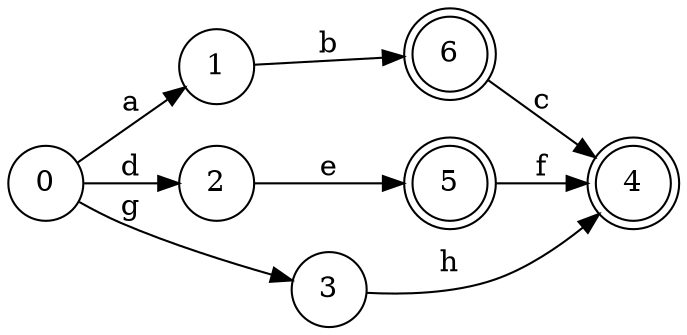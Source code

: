 digraph DFA {
rankdir="LR"
node [shape=circle];
0 -> 1 [label="a"];
0 -> 2 [label="d"];
0 -> 3 [label="g"];
1 -> 6 [label="b"];
2 -> 5 [label="e"];
3 -> 4 [label="h"];
5 -> 4 [label="f"];
6 -> 4 [label="c"];
4[label="4"shape=doublecircle];
5[label="5"shape=doublecircle];
6[label="6"shape=doublecircle];
}
